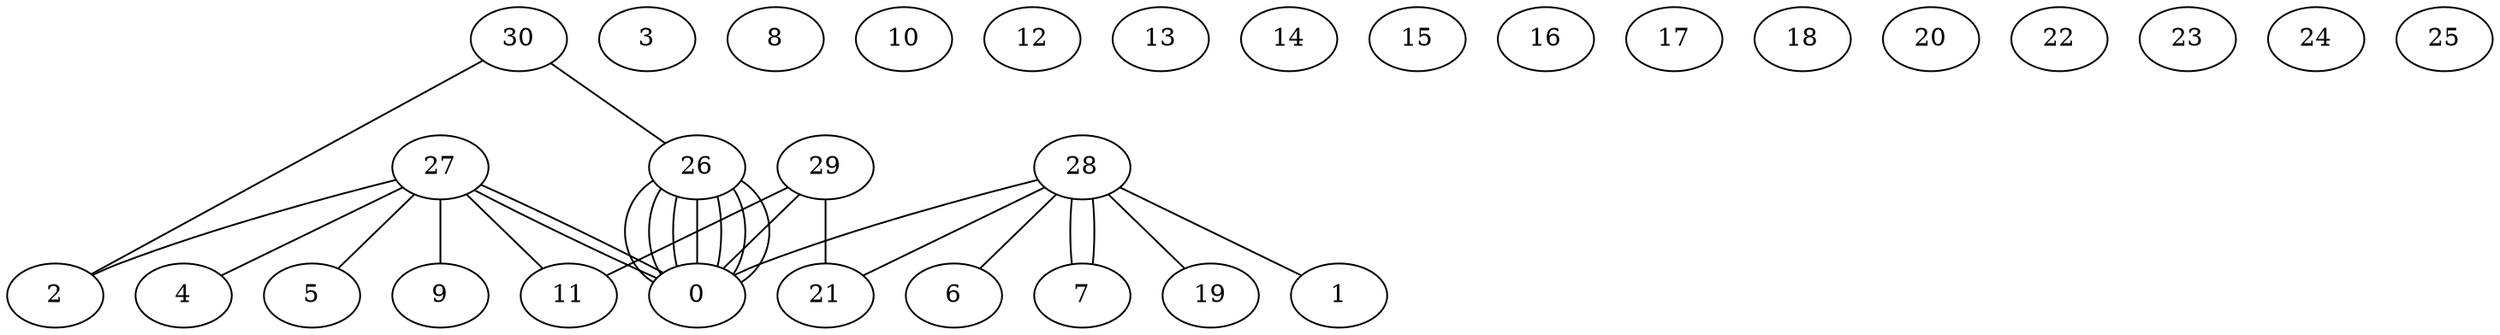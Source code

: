 graph G {
0;
1;
2;
3;
4;
5;
6;
7;
8;
9;
10;
11;
12;
13;
14;
15;
16;
17;
18;
19;
20;
21;
22;
23;
24;
25;
26;
27;
28;
29;
30;
30--26 ;
30--2 ;
29--21 ;
29--11 ;
29--0 ;
28--19 ;
28--7 ;
28--7 ;
28--1 ;
28--21 ;
28--6 ;
28--0 ;
27--4 ;
27--11 ;
27--9 ;
27--5 ;
27--2 ;
27--0 ;
27--0 ;
26--0 ;
26--0 ;
26--0 ;
26--0 ;
26--0 ;
26--0 ;
26--0 ;
}
